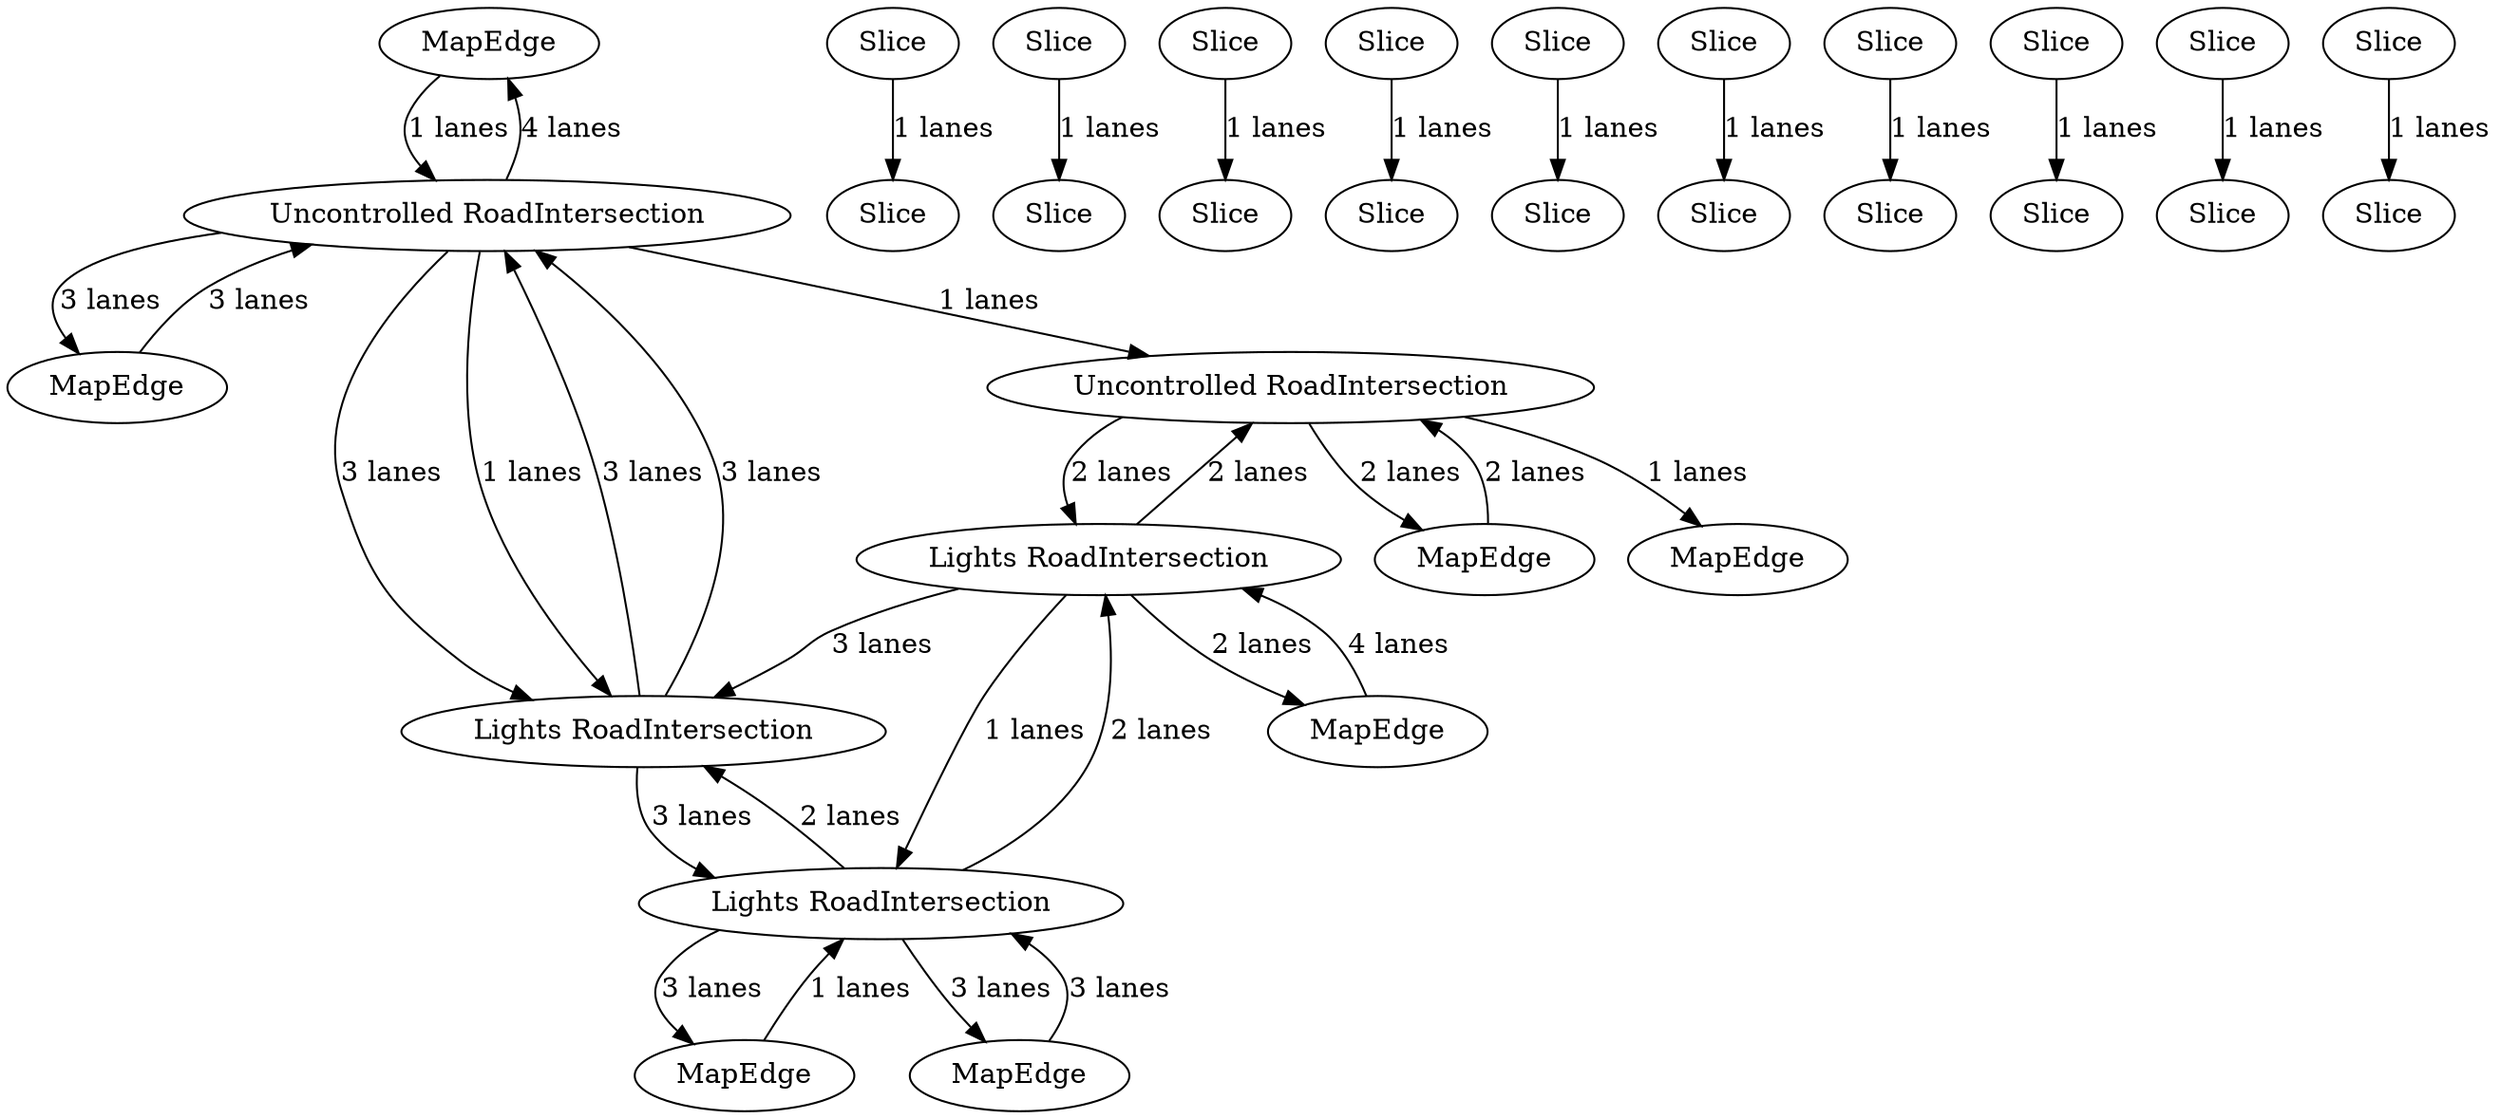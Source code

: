 digraph {
    0 [ label = "MapEdge" ]
    1 [ label = "MapEdge" ]
    2 [ label = "Slice" ]
    3 [ label = "MapEdge" ]
    4 [ label = "Slice" ]
    5 [ label = "Slice" ]
    6 [ label = "Slice" ]
    7 [ label = "Slice" ]
    8 [ label = "Slice" ]
    9 [ label = "Slice" ]
    10 [ label = "Slice" ]
    11 [ label = "Uncontrolled RoadIntersection" ]
    12 [ label = "Lights RoadIntersection" ]
    13 [ label = "Slice" ]
    14 [ label = "Lights RoadIntersection" ]
    15 [ label = "Slice" ]
    16 [ label = "Slice" ]
    17 [ label = "MapEdge" ]
    18 [ label = "Slice" ]
    19 [ label = "Slice" ]
    20 [ label = "Slice" ]
    21 [ label = "Slice" ]
    22 [ label = "Lights RoadIntersection" ]
    23 [ label = "Slice" ]
    24 [ label = "Uncontrolled RoadIntersection" ]
    25 [ label = "Slice" ]
    26 [ label = "Slice" ]
    27 [ label = "Slice" ]
    28 [ label = "Slice" ]
    29 [ label = "MapEdge" ]
    30 [ label = "MapEdge" ]
    31 [ label = "MapEdge" ]
    17 -> 14 [ label = "3 lanes" ]
    14 -> 17 [ label = "3 lanes" ]
    22 -> 14 [ label = "1 lanes" ]
    14 -> 22 [ label = "2 lanes" ]
    14 -> 12 [ label = "2 lanes" ]
    12 -> 14 [ label = "3 lanes" ]
    12 -> 11 [ label = "3 lanes" ]
    11 -> 12 [ label = "3 lanes" ]
    11 -> 3 [ label = "3 lanes" ]
    3 -> 11 [ label = "3 lanes" ]
    22 -> 12 [ label = "3 lanes" ]
    11 -> 0 [ label = "4 lanes" ]
    0 -> 11 [ label = "1 lanes" ]
    30 -> 22 [ label = "4 lanes" ]
    22 -> 30 [ label = "2 lanes" ]
    29 -> 24 [ label = "2 lanes" ]
    24 -> 29 [ label = "2 lanes" ]
    24 -> 22 [ label = "2 lanes" ]
    22 -> 24 [ label = "2 lanes" ]
    6 -> 5 [ label = "1 lanes" ]
    2 -> 4 [ label = "1 lanes" ]
    20 -> 18 [ label = "1 lanes" ]
    25 -> 28 [ label = "1 lanes" ]
    26 -> 27 [ label = "1 lanes" ]
    23 -> 21 [ label = "1 lanes" ]
    10 -> 9 [ label = "1 lanes" ]
    8 -> 7 [ label = "1 lanes" ]
    16 -> 19 [ label = "1 lanes" ]
    13 -> 15 [ label = "1 lanes" ]
    24 -> 31 [ label = "1 lanes" ]
    11 -> 24 [ label = "1 lanes" ]
    14 -> 1 [ label = "3 lanes" ]
    1 -> 14 [ label = "1 lanes" ]
    12 -> 11 [ label = "3 lanes" ]
    11 -> 12 [ label = "1 lanes" ]
}
